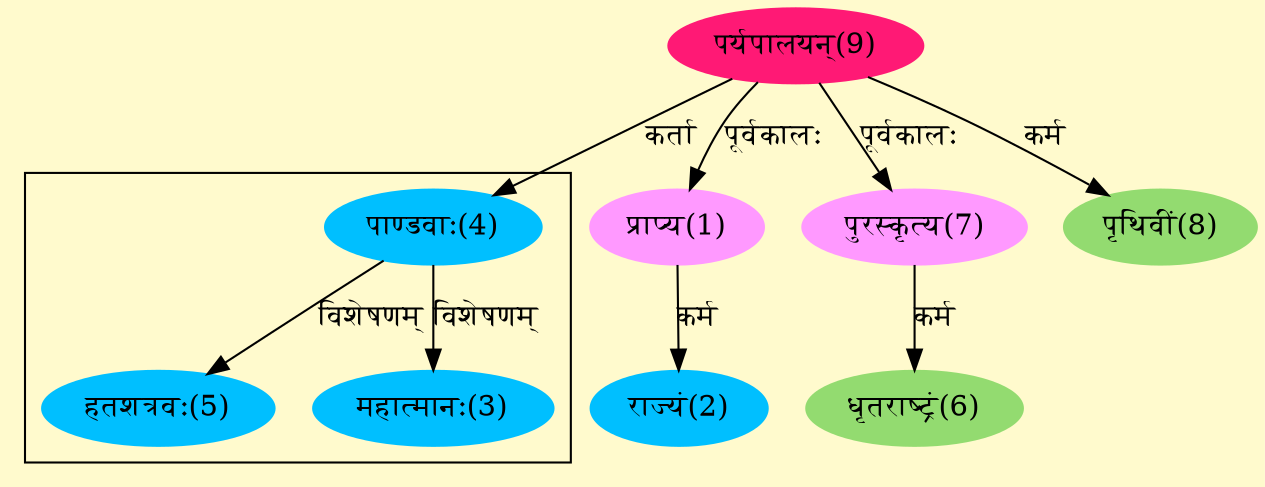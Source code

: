 digraph G{
rankdir=BT;
 compound=true;
 bgcolor="lemonchiffon1";

subgraph cluster_1{
Node3 [style=filled, color="#00BFFF" label = "महात्मानः(3)"]
Node4 [style=filled, color="#00BFFF" label = "पाण्डवाः(4)"]
Node5 [style=filled, color="#00BFFF" label = "हतशत्रवः(5)"]

}
Node1 [style=filled, color="#FF99FF" label = "प्राप्य(1)"]
Node9 [style=filled, color="#FF1975" label = "पर्यपालयन्(9)"]
Node2 [style=filled, color="#00BFFF" label = "राज्यं(2)"]
Node4 [style=filled, color="#00BFFF" label = "पाण्डवाः(4)"]
Node6 [style=filled, color="#93DB70" label = "धृतराष्ट्रं(6)"]
Node7 [style=filled, color="#FF99FF" label = "पुरस्कृत्य(7)"]
Node8 [style=filled, color="#93DB70" label = "पृथिवीं(8)"]
Node3 [style=filled, color="#00BFFF" label = "महात्मानः(3)"]
/* Start of Relations section */

Node1 -> Node9 [  label="पूर्वकालः"  dir="back" ]
Node2 -> Node1 [  label="कर्म"  dir="back" ]
Node3 -> Node4 [  label="विशेषणम्"  dir="back" ]
Node4 -> Node9 [  label="कर्ता"  dir="back" ]
Node5 -> Node4 [  label="विशेषणम्"  dir="back" ]
Node6 -> Node7 [  label="कर्म"  dir="back" ]
Node7 -> Node9 [  label="पूर्वकालः"  dir="back" ]
Node8 -> Node9 [  label="कर्म"  dir="back" ]
}
